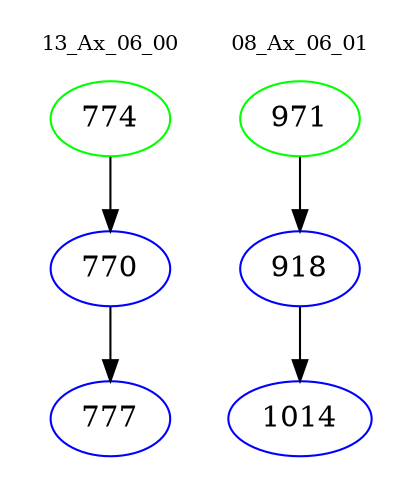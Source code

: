 digraph{
subgraph cluster_0 {
color = white
label = "13_Ax_06_00";
fontsize=10;
T0_774 [label="774", color="green"]
T0_774 -> T0_770 [color="black"]
T0_770 [label="770", color="blue"]
T0_770 -> T0_777 [color="black"]
T0_777 [label="777", color="blue"]
}
subgraph cluster_1 {
color = white
label = "08_Ax_06_01";
fontsize=10;
T1_971 [label="971", color="green"]
T1_971 -> T1_918 [color="black"]
T1_918 [label="918", color="blue"]
T1_918 -> T1_1014 [color="black"]
T1_1014 [label="1014", color="blue"]
}
}

